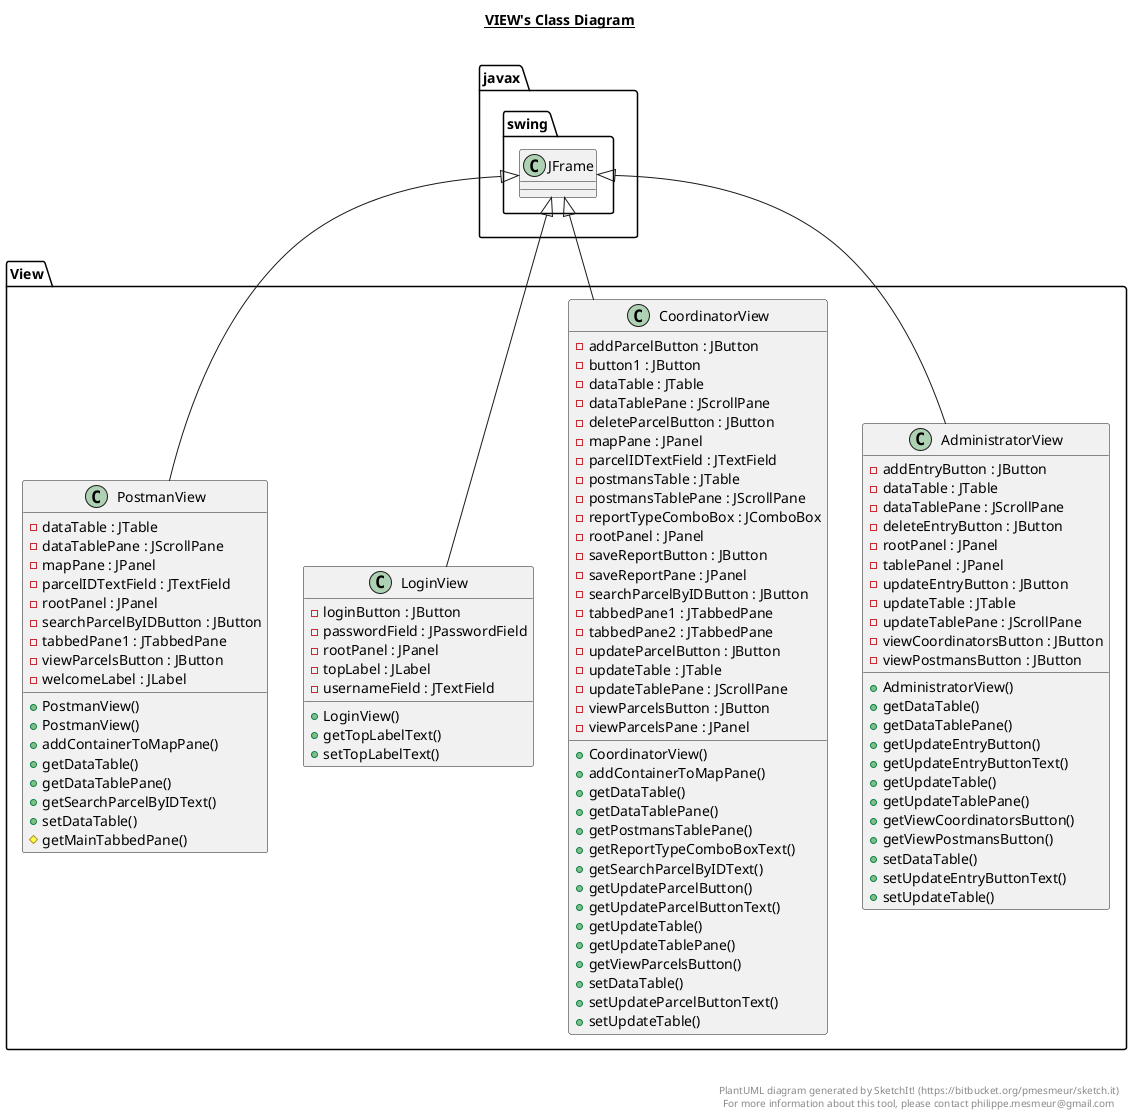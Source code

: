 @startuml

title __VIEW's Class Diagram__\n

  namespace View {
    class View.AdministratorView {
        - addEntryButton : JButton
        - dataTable : JTable
        - dataTablePane : JScrollPane
        - deleteEntryButton : JButton
        - rootPanel : JPanel
        - tablePanel : JPanel
        - updateEntryButton : JButton
        - updateTable : JTable
        - updateTablePane : JScrollPane
        - viewCoordinatorsButton : JButton
        - viewPostmansButton : JButton
        + AdministratorView()
        + getDataTable()
        + getDataTablePane()
        + getUpdateEntryButton()
        + getUpdateEntryButtonText()
        + getUpdateTable()
        + getUpdateTablePane()
        + getViewCoordinatorsButton()
        + getViewPostmansButton()
        + setDataTable()
        + setUpdateEntryButtonText()
        + setUpdateTable()
    }
  }
  

  namespace View {
    class View.CoordinatorView {
        - addParcelButton : JButton
        - button1 : JButton
        - dataTable : JTable
        - dataTablePane : JScrollPane
        - deleteParcelButton : JButton
        - mapPane : JPanel
        - parcelIDTextField : JTextField
        - postmansTable : JTable
        - postmansTablePane : JScrollPane
        - reportTypeComboBox : JComboBox
        - rootPanel : JPanel
        - saveReportButton : JButton
        - saveReportPane : JPanel
        - searchParcelByIDButton : JButton
        - tabbedPane1 : JTabbedPane
        - tabbedPane2 : JTabbedPane
        - updateParcelButton : JButton
        - updateTable : JTable
        - updateTablePane : JScrollPane
        - viewParcelsButton : JButton
        - viewParcelsPane : JPanel
        + CoordinatorView()
        + addContainerToMapPane()
        + getDataTable()
        + getDataTablePane()
        + getPostmansTablePane()
        + getReportTypeComboBoxText()
        + getSearchParcelByIDText()
        + getUpdateParcelButton()
        + getUpdateParcelButtonText()
        + getUpdateTable()
        + getUpdateTablePane()
        + getViewParcelsButton()
        + setDataTable()
        + setUpdateParcelButtonText()
        + setUpdateTable()
    }
  }
  

  namespace View {
    class View.LoginView {
        - loginButton : JButton
        - passwordField : JPasswordField
        - rootPanel : JPanel
        - topLabel : JLabel
        - usernameField : JTextField
        + LoginView()
        + getTopLabelText()
        + setTopLabelText()
    }
  }
  

  namespace View {
    class View.PostmanView {
        - dataTable : JTable
        - dataTablePane : JScrollPane
        - mapPane : JPanel
        - parcelIDTextField : JTextField
        - rootPanel : JPanel
        - searchParcelByIDButton : JButton
        - tabbedPane1 : JTabbedPane
        - viewParcelsButton : JButton
        - welcomeLabel : JLabel
        + PostmanView()
        + PostmanView()
        + addContainerToMapPane()
        + getDataTable()
        + getDataTablePane()
        + getSearchParcelByIDText()
        + setDataTable()
        # getMainTabbedPane()
    }
  }
  

  View.AdministratorView -up-|> javax.swing.JFrame
  View.CoordinatorView -up-|> javax.swing.JFrame
  View.LoginView -up-|> javax.swing.JFrame
  View.PostmanView -up-|> javax.swing.JFrame


right footer


PlantUML diagram generated by SketchIt! (https://bitbucket.org/pmesmeur/sketch.it)
For more information about this tool, please contact philippe.mesmeur@gmail.com
endfooter

@enduml
